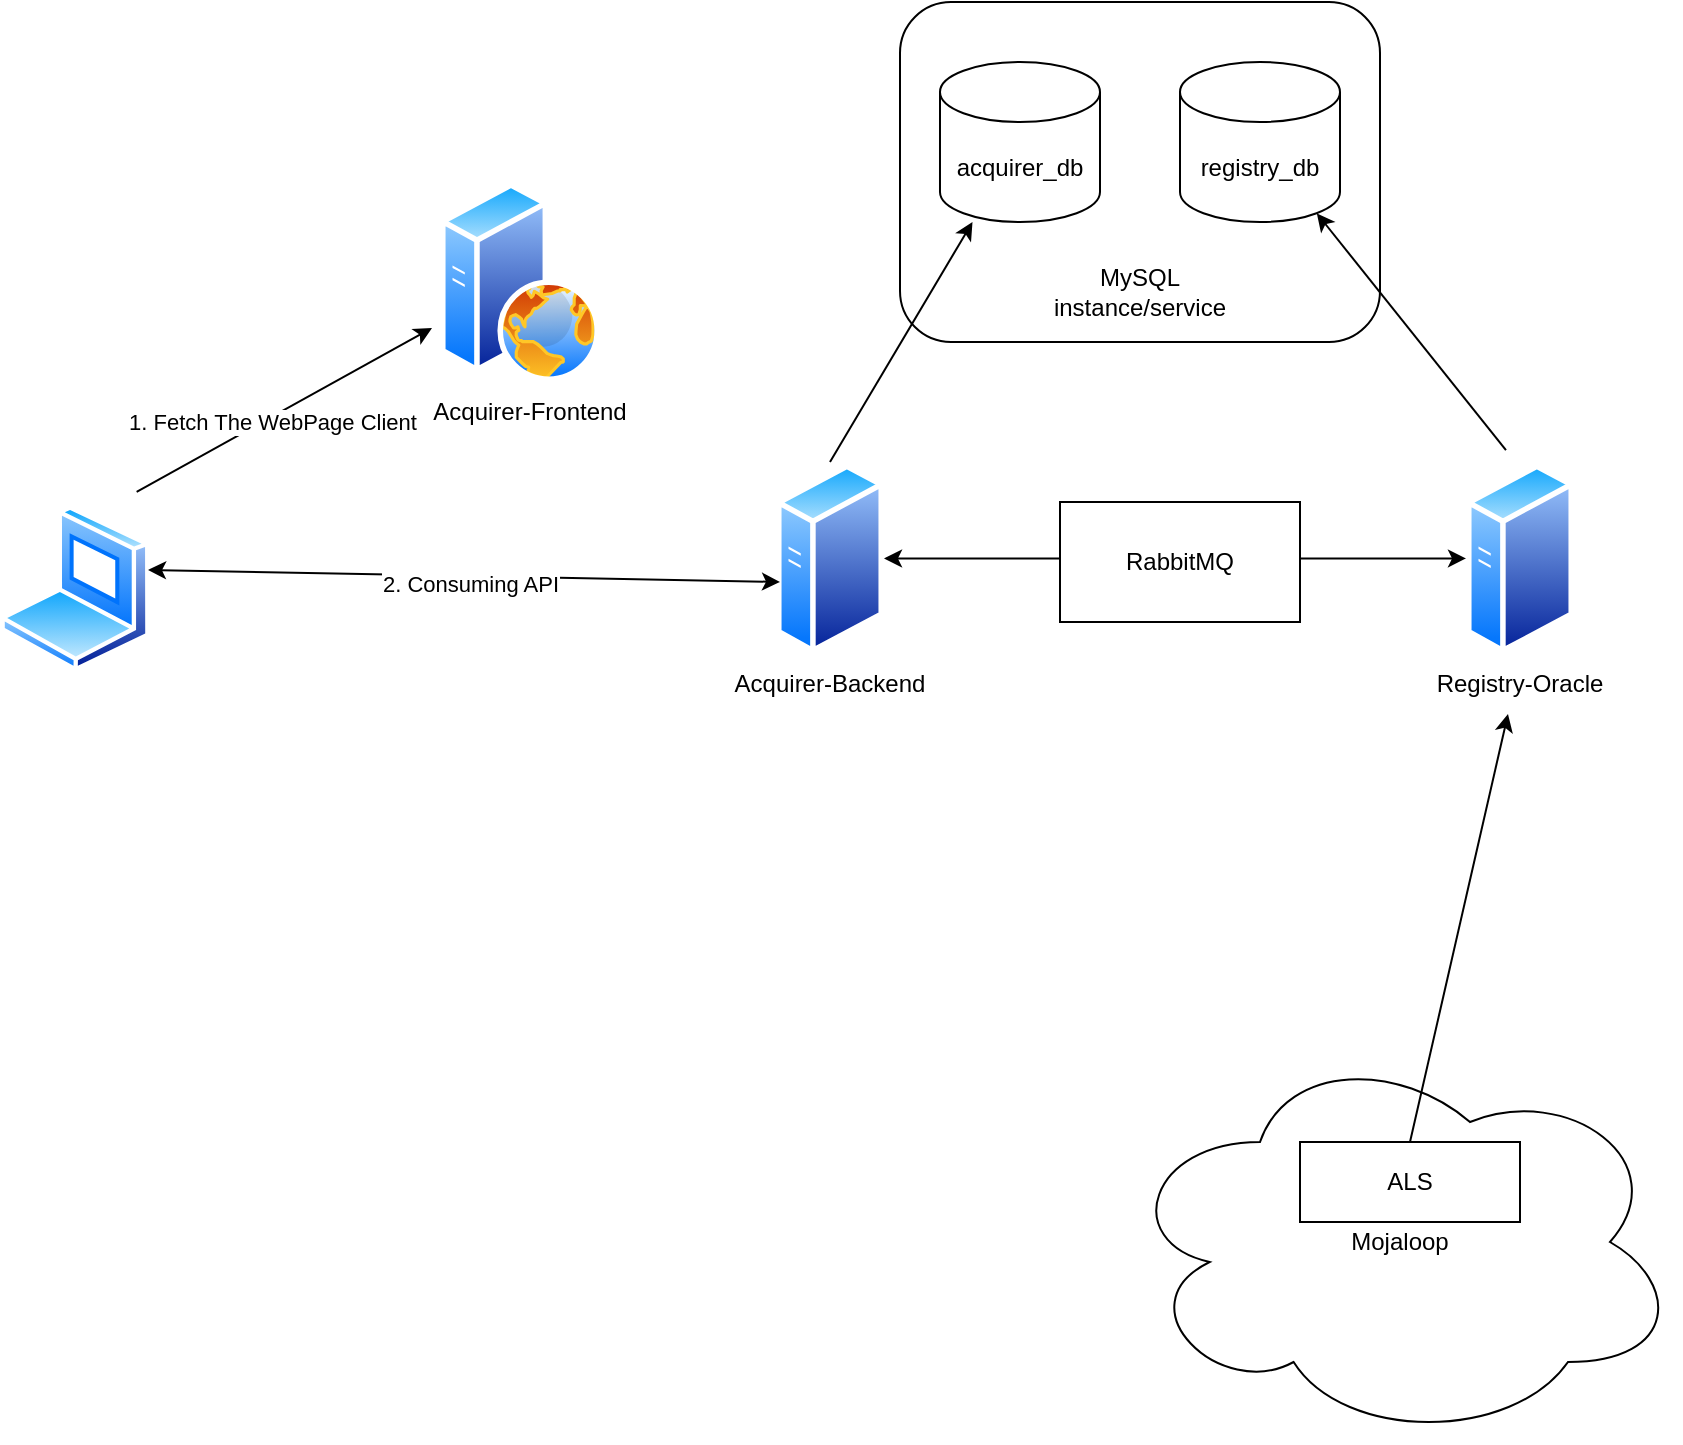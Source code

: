 <mxfile version="22.0.8" type="device">
  <diagram name="Page-1" id="fBe38inIRxU-8wE3yGMQ">
    <mxGraphModel dx="1318" dy="747" grid="1" gridSize="10" guides="1" tooltips="1" connect="1" arrows="1" fold="1" page="1" pageScale="1" pageWidth="850" pageHeight="1100" math="0" shadow="0">
      <root>
        <mxCell id="0" />
        <mxCell id="1" parent="0" />
        <mxCell id="I97RSEOGLLJC8uO0pdep-12" value="" style="group" vertex="1" connectable="0" parent="1">
          <mxGeometry x="460" y="10" width="240" height="170" as="geometry" />
        </mxCell>
        <mxCell id="I97RSEOGLLJC8uO0pdep-9" value="" style="rounded=1;whiteSpace=wrap;html=1;" vertex="1" parent="I97RSEOGLLJC8uO0pdep-12">
          <mxGeometry width="240" height="170" as="geometry" />
        </mxCell>
        <mxCell id="I97RSEOGLLJC8uO0pdep-1" value="acquirer_db" style="shape=cylinder3;whiteSpace=wrap;html=1;boundedLbl=1;backgroundOutline=1;size=15;" vertex="1" parent="I97RSEOGLLJC8uO0pdep-12">
          <mxGeometry x="20" y="30" width="80" height="80" as="geometry" />
        </mxCell>
        <mxCell id="I97RSEOGLLJC8uO0pdep-2" value="registry_db" style="shape=cylinder3;whiteSpace=wrap;html=1;boundedLbl=1;backgroundOutline=1;size=15;" vertex="1" parent="I97RSEOGLLJC8uO0pdep-12">
          <mxGeometry x="140" y="30" width="80" height="80" as="geometry" />
        </mxCell>
        <mxCell id="I97RSEOGLLJC8uO0pdep-4" style="edgeStyle=orthogonalEdgeStyle;rounded=0;orthogonalLoop=1;jettySize=auto;html=1;exitX=0.5;exitY=1;exitDx=0;exitDy=0;exitPerimeter=0;" edge="1" parent="I97RSEOGLLJC8uO0pdep-12" source="I97RSEOGLLJC8uO0pdep-1" target="I97RSEOGLLJC8uO0pdep-1">
          <mxGeometry relative="1" as="geometry" />
        </mxCell>
        <mxCell id="I97RSEOGLLJC8uO0pdep-10" value="MySQL instance/service" style="text;html=1;strokeColor=none;fillColor=none;align=center;verticalAlign=middle;whiteSpace=wrap;rounded=0;" vertex="1" parent="I97RSEOGLLJC8uO0pdep-12">
          <mxGeometry x="65" y="130" width="110" height="30" as="geometry" />
        </mxCell>
        <mxCell id="I97RSEOGLLJC8uO0pdep-14" value="" style="group" vertex="1" connectable="0" parent="1">
          <mxGeometry x="365" y="250" width="120" height="126.43" as="geometry" />
        </mxCell>
        <mxCell id="I97RSEOGLLJC8uO0pdep-11" value="" style="image;aspect=fixed;perimeter=ellipsePerimeter;html=1;align=center;shadow=0;dashed=0;spacingTop=3;image=img/lib/active_directory/generic_server.svg;" vertex="1" parent="I97RSEOGLLJC8uO0pdep-14">
          <mxGeometry x="33" y="-10" width="54" height="96.43" as="geometry" />
        </mxCell>
        <mxCell id="I97RSEOGLLJC8uO0pdep-13" value="Acquirer-Backend" style="text;html=1;strokeColor=none;fillColor=none;align=center;verticalAlign=middle;whiteSpace=wrap;rounded=0;" vertex="1" parent="I97RSEOGLLJC8uO0pdep-14">
          <mxGeometry y="86.43" width="120" height="30" as="geometry" />
        </mxCell>
        <mxCell id="I97RSEOGLLJC8uO0pdep-18" value="" style="group" vertex="1" connectable="0" parent="1">
          <mxGeometry x="710" y="240" width="120" height="126.43" as="geometry" />
        </mxCell>
        <mxCell id="I97RSEOGLLJC8uO0pdep-15" value="" style="group" vertex="1" connectable="0" parent="I97RSEOGLLJC8uO0pdep-18">
          <mxGeometry width="120" height="126.43" as="geometry" />
        </mxCell>
        <mxCell id="I97RSEOGLLJC8uO0pdep-17" value="Registry-Oracle" style="text;html=1;strokeColor=none;fillColor=none;align=center;verticalAlign=middle;whiteSpace=wrap;rounded=0;" vertex="1" parent="I97RSEOGLLJC8uO0pdep-15">
          <mxGeometry y="96.43" width="120" height="30" as="geometry" />
        </mxCell>
        <mxCell id="I97RSEOGLLJC8uO0pdep-16" value="" style="image;aspect=fixed;perimeter=ellipsePerimeter;html=1;align=center;shadow=0;dashed=0;spacingTop=3;image=img/lib/active_directory/generic_server.svg;" vertex="1" parent="I97RSEOGLLJC8uO0pdep-18">
          <mxGeometry x="33" width="54" height="96.43" as="geometry" />
        </mxCell>
        <mxCell id="I97RSEOGLLJC8uO0pdep-19" value="" style="endArrow=classic;html=1;rounded=0;exitX=0.5;exitY=0;exitDx=0;exitDy=0;" edge="1" parent="1" source="I97RSEOGLLJC8uO0pdep-11" target="I97RSEOGLLJC8uO0pdep-1">
          <mxGeometry width="50" height="50" relative="1" as="geometry">
            <mxPoint x="530" y="420" as="sourcePoint" />
            <mxPoint x="580" y="370" as="targetPoint" />
          </mxGeometry>
        </mxCell>
        <mxCell id="I97RSEOGLLJC8uO0pdep-20" value="" style="endArrow=classic;html=1;rounded=0;exitX=0.37;exitY=-0.062;exitDx=0;exitDy=0;exitPerimeter=0;entryX=0.855;entryY=1;entryDx=0;entryDy=-4.35;entryPerimeter=0;" edge="1" parent="1" source="I97RSEOGLLJC8uO0pdep-16" target="I97RSEOGLLJC8uO0pdep-2">
          <mxGeometry width="50" height="50" relative="1" as="geometry">
            <mxPoint x="435" y="260" as="sourcePoint" />
            <mxPoint x="508" y="130" as="targetPoint" />
          </mxGeometry>
        </mxCell>
        <mxCell id="I97RSEOGLLJC8uO0pdep-22" value="" style="endArrow=classic;startArrow=classic;html=1;rounded=0;exitX=1;exitY=0.5;exitDx=0;exitDy=0;entryX=0;entryY=0.5;entryDx=0;entryDy=0;" edge="1" parent="1" source="I97RSEOGLLJC8uO0pdep-11" target="I97RSEOGLLJC8uO0pdep-16">
          <mxGeometry width="50" height="50" relative="1" as="geometry">
            <mxPoint x="530" y="420" as="sourcePoint" />
            <mxPoint x="580" y="370" as="targetPoint" />
          </mxGeometry>
        </mxCell>
        <mxCell id="I97RSEOGLLJC8uO0pdep-21" value="RabbitMQ" style="rounded=0;whiteSpace=wrap;html=1;" vertex="1" parent="1">
          <mxGeometry x="540" y="260" width="120" height="60" as="geometry" />
        </mxCell>
        <mxCell id="I97RSEOGLLJC8uO0pdep-26" value="" style="group" vertex="1" connectable="0" parent="1">
          <mxGeometry x="570" y="530" width="280" height="200" as="geometry" />
        </mxCell>
        <mxCell id="I97RSEOGLLJC8uO0pdep-24" value="Mojaloop" style="ellipse;shape=cloud;whiteSpace=wrap;html=1;" vertex="1" parent="I97RSEOGLLJC8uO0pdep-26">
          <mxGeometry width="280" height="200" as="geometry" />
        </mxCell>
        <mxCell id="I97RSEOGLLJC8uO0pdep-25" value="ALS" style="rounded=0;whiteSpace=wrap;html=1;" vertex="1" parent="I97RSEOGLLJC8uO0pdep-26">
          <mxGeometry x="90" y="50" width="110" height="40" as="geometry" />
        </mxCell>
        <mxCell id="I97RSEOGLLJC8uO0pdep-27" value="" style="endArrow=classic;html=1;rounded=0;exitX=0.5;exitY=0;exitDx=0;exitDy=0;entryX=0.45;entryY=0.986;entryDx=0;entryDy=0;entryPerimeter=0;" edge="1" parent="1" source="I97RSEOGLLJC8uO0pdep-25" target="I97RSEOGLLJC8uO0pdep-17">
          <mxGeometry width="50" height="50" relative="1" as="geometry">
            <mxPoint x="720" y="550" as="sourcePoint" />
            <mxPoint x="770" y="500" as="targetPoint" />
          </mxGeometry>
        </mxCell>
        <mxCell id="I97RSEOGLLJC8uO0pdep-28" value="" style="image;aspect=fixed;perimeter=ellipsePerimeter;html=1;align=center;shadow=0;dashed=0;spacingTop=3;image=img/lib/active_directory/web_server.svg;" vertex="1" parent="1">
          <mxGeometry x="230" y="100" width="80" height="100" as="geometry" />
        </mxCell>
        <mxCell id="I97RSEOGLLJC8uO0pdep-29" value="Acquirer-Frontend" style="text;html=1;strokeColor=none;fillColor=none;align=center;verticalAlign=middle;whiteSpace=wrap;rounded=0;" vertex="1" parent="1">
          <mxGeometry x="210" y="200" width="130" height="30" as="geometry" />
        </mxCell>
        <mxCell id="I97RSEOGLLJC8uO0pdep-30" value="" style="image;aspect=fixed;perimeter=ellipsePerimeter;html=1;align=center;shadow=0;dashed=0;spacingTop=3;image=img/lib/active_directory/laptop_client.svg;" vertex="1" parent="1">
          <mxGeometry x="10" y="261.55" width="75" height="83.33" as="geometry" />
        </mxCell>
        <mxCell id="I97RSEOGLLJC8uO0pdep-32" value="" style="endArrow=classic;html=1;rounded=0;exitX=0.911;exitY=-0.08;exitDx=0;exitDy=0;exitPerimeter=0;entryX=-0.05;entryY=0.73;entryDx=0;entryDy=0;entryPerimeter=0;" edge="1" parent="1" source="I97RSEOGLLJC8uO0pdep-30" target="I97RSEOGLLJC8uO0pdep-28">
          <mxGeometry width="50" height="50" relative="1" as="geometry">
            <mxPoint x="290" y="500" as="sourcePoint" />
            <mxPoint x="340" y="450" as="targetPoint" />
          </mxGeometry>
        </mxCell>
        <mxCell id="I97RSEOGLLJC8uO0pdep-33" value="1. Fetch The WebPage Client" style="edgeLabel;html=1;align=center;verticalAlign=middle;resizable=0;points=[];" vertex="1" connectable="0" parent="I97RSEOGLLJC8uO0pdep-32">
          <mxGeometry x="-0.097" y="-2" relative="1" as="geometry">
            <mxPoint as="offset" />
          </mxGeometry>
        </mxCell>
        <mxCell id="I97RSEOGLLJC8uO0pdep-34" value="" style="endArrow=classic;startArrow=classic;html=1;rounded=0;exitX=0.987;exitY=0.389;exitDx=0;exitDy=0;exitPerimeter=0;entryX=0.037;entryY=0.622;entryDx=0;entryDy=0;entryPerimeter=0;" edge="1" parent="1" source="I97RSEOGLLJC8uO0pdep-30" target="I97RSEOGLLJC8uO0pdep-11">
          <mxGeometry width="50" height="50" relative="1" as="geometry">
            <mxPoint x="290" y="500" as="sourcePoint" />
            <mxPoint x="340" y="450" as="targetPoint" />
          </mxGeometry>
        </mxCell>
        <mxCell id="I97RSEOGLLJC8uO0pdep-35" value="2. Consuming API" style="edgeLabel;html=1;align=center;verticalAlign=middle;resizable=0;points=[];" vertex="1" connectable="0" parent="I97RSEOGLLJC8uO0pdep-34">
          <mxGeometry x="0.019" y="-4" relative="1" as="geometry">
            <mxPoint as="offset" />
          </mxGeometry>
        </mxCell>
      </root>
    </mxGraphModel>
  </diagram>
</mxfile>
